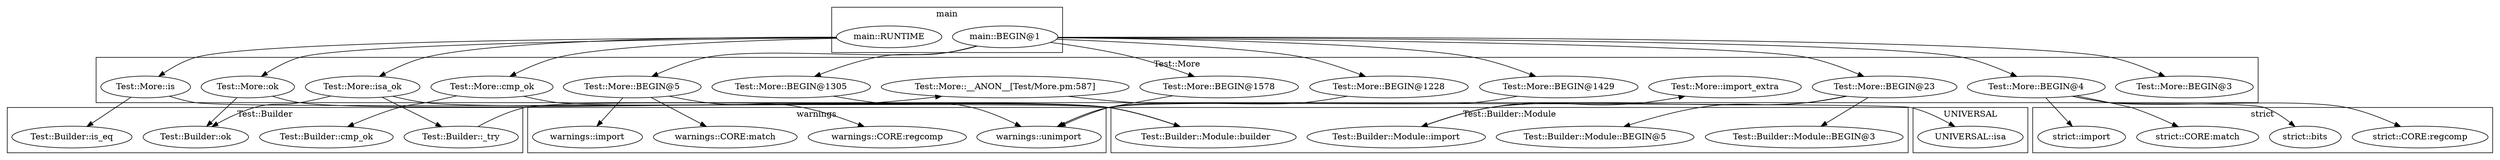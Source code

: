 digraph {
graph [overlap=false]
subgraph cluster_warnings {
	label="warnings";
	"warnings::unimport";
	"warnings::CORE:regcomp";
	"warnings::CORE:match";
	"warnings::import";
}
subgraph cluster_Test_Builder {
	label="Test::Builder";
	"Test::Builder::cmp_ok";
	"Test::Builder::_try";
	"Test::Builder::is_eq";
	"Test::Builder::ok";
}
subgraph cluster_Test_More {
	label="Test::More";
	"Test::More::BEGIN@1305";
	"Test::More::is";
	"Test::More::BEGIN@1429";
	"Test::More::isa_ok";
	"Test::More::cmp_ok";
	"Test::More::BEGIN@1228";
	"Test::More::ok";
	"Test::More::BEGIN@3";
	"Test::More::BEGIN@1578";
	"Test::More::__ANON__[Test/More.pm:587]";
	"Test::More::BEGIN@5";
	"Test::More::import_extra";
	"Test::More::BEGIN@4";
	"Test::More::BEGIN@23";
}
subgraph cluster_UNIVERSAL {
	label="UNIVERSAL";
	"UNIVERSAL::isa";
}
subgraph cluster_strict {
	label="strict";
	"strict::import";
	"strict::CORE:regcomp";
	"strict::bits";
	"strict::CORE:match";
}
subgraph cluster_main {
	label="main";
	"main::BEGIN@1";
	"main::RUNTIME";
}
subgraph cluster_Test_Builder_Module {
	label="Test::Builder::Module";
	"Test::Builder::Module::builder";
	"Test::Builder::Module::BEGIN@5";
	"Test::Builder::Module::BEGIN@3";
	"Test::Builder::Module::import";
}
"main::RUNTIME" -> "Test::More::isa_ok";
"Test::More::BEGIN@4" -> "strict::CORE:match";
"main::BEGIN@1" -> "Test::More::BEGIN@23";
"Test::More::is" -> "Test::Builder::Module::builder";
"Test::More::isa_ok" -> "Test::Builder::Module::builder";
"Test::More::cmp_ok" -> "Test::Builder::Module::builder";
"Test::More::ok" -> "Test::Builder::Module::builder";
"Test::More::BEGIN@1305" -> "warnings::unimport";
"Test::More::BEGIN@1429" -> "warnings::unimport";
"Test::More::BEGIN@1228" -> "warnings::unimport";
"Test::More::BEGIN@1578" -> "warnings::unimport";
"Test::More::BEGIN@23" -> "Test::Builder::Module::BEGIN@5";
"main::BEGIN@1" -> "Test::More::BEGIN@4";
"Test::More::is" -> "Test::Builder::is_eq";
"main::BEGIN@1" -> "Test::More::BEGIN@1429";
"Test::Builder::Module::import" -> "Test::More::import_extra";
"Test::More::BEGIN@23" -> "Test::Builder::Module::BEGIN@3";
"Test::More::isa_ok" -> "Test::Builder::_try";
"main::BEGIN@1" -> "Test::More::BEGIN@1578";
"Test::More::BEGIN@5" -> "warnings::CORE:regcomp";
"main::BEGIN@1" -> "Test::More::BEGIN@3";
"Test::More::cmp_ok" -> "Test::Builder::cmp_ok";
"Test::More::BEGIN@4" -> "strict::bits";
"main::RUNTIME" -> "Test::More::cmp_ok";
"Test::More::BEGIN@5" -> "warnings::CORE:match";
"main::RUNTIME" -> "Test::More::ok";
"Test::More::__ANON__[Test/More.pm:587]" -> "UNIVERSAL::isa";
"Test::More::BEGIN@4" -> "strict::CORE:regcomp";
"main::BEGIN@1" -> "Test::More::BEGIN@1228";
"Test::More::BEGIN@5" -> "warnings::import";
"Test::More::isa_ok" -> "Test::Builder::ok";
"Test::More::ok" -> "Test::Builder::ok";
"main::RUNTIME" -> "Test::More::is";
"Test::Builder::_try" -> "Test::More::__ANON__[Test/More.pm:587]";
"Test::More::BEGIN@23" -> "Test::Builder::Module::import";
"main::BEGIN@1" -> "Test::More::BEGIN@1305";
"main::BEGIN@1" -> "Test::More::BEGIN@5";
"Test::More::BEGIN@4" -> "strict::import";
}
